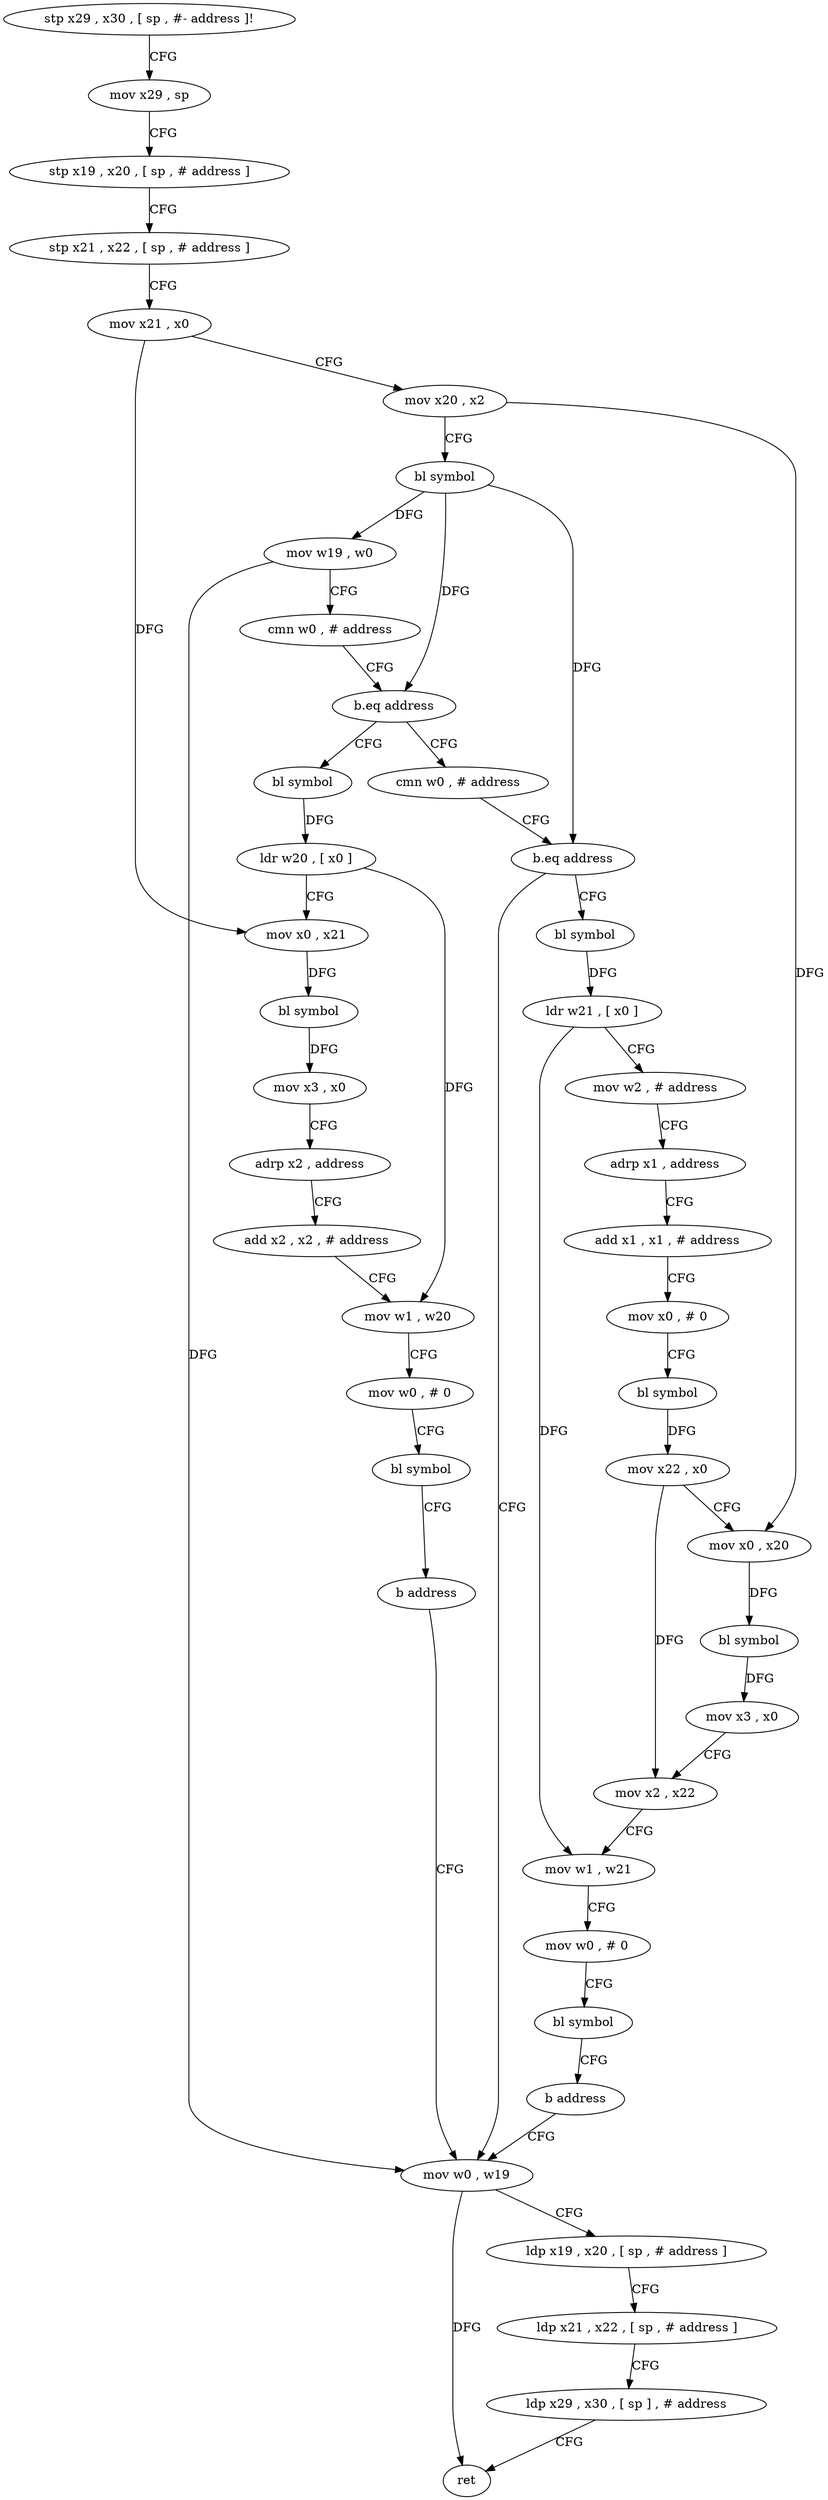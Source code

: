 digraph "func" {
"151928" [label = "stp x29 , x30 , [ sp , #- address ]!" ]
"151932" [label = "mov x29 , sp" ]
"151936" [label = "stp x19 , x20 , [ sp , # address ]" ]
"151940" [label = "stp x21 , x22 , [ sp , # address ]" ]
"151944" [label = "mov x21 , x0" ]
"151948" [label = "mov x20 , x2" ]
"151952" [label = "bl symbol" ]
"151956" [label = "mov w19 , w0" ]
"151960" [label = "cmn w0 , # address" ]
"151964" [label = "b.eq address" ]
"151996" [label = "bl symbol" ]
"151968" [label = "cmn w0 , # address" ]
"152000" [label = "ldr w20 , [ x0 ]" ]
"152004" [label = "mov x0 , x21" ]
"152008" [label = "bl symbol" ]
"152012" [label = "mov x3 , x0" ]
"152016" [label = "adrp x2 , address" ]
"152020" [label = "add x2 , x2 , # address" ]
"152024" [label = "mov w1 , w20" ]
"152028" [label = "mov w0 , # 0" ]
"152032" [label = "bl symbol" ]
"152036" [label = "b address" ]
"151976" [label = "mov w0 , w19" ]
"151972" [label = "b.eq address" ]
"152040" [label = "bl symbol" ]
"151980" [label = "ldp x19 , x20 , [ sp , # address ]" ]
"151984" [label = "ldp x21 , x22 , [ sp , # address ]" ]
"151988" [label = "ldp x29 , x30 , [ sp ] , # address" ]
"151992" [label = "ret" ]
"152044" [label = "ldr w21 , [ x0 ]" ]
"152048" [label = "mov w2 , # address" ]
"152052" [label = "adrp x1 , address" ]
"152056" [label = "add x1 , x1 , # address" ]
"152060" [label = "mov x0 , # 0" ]
"152064" [label = "bl symbol" ]
"152068" [label = "mov x22 , x0" ]
"152072" [label = "mov x0 , x20" ]
"152076" [label = "bl symbol" ]
"152080" [label = "mov x3 , x0" ]
"152084" [label = "mov x2 , x22" ]
"152088" [label = "mov w1 , w21" ]
"152092" [label = "mov w0 , # 0" ]
"152096" [label = "bl symbol" ]
"152100" [label = "b address" ]
"151928" -> "151932" [ label = "CFG" ]
"151932" -> "151936" [ label = "CFG" ]
"151936" -> "151940" [ label = "CFG" ]
"151940" -> "151944" [ label = "CFG" ]
"151944" -> "151948" [ label = "CFG" ]
"151944" -> "152004" [ label = "DFG" ]
"151948" -> "151952" [ label = "CFG" ]
"151948" -> "152072" [ label = "DFG" ]
"151952" -> "151956" [ label = "DFG" ]
"151952" -> "151964" [ label = "DFG" ]
"151952" -> "151972" [ label = "DFG" ]
"151956" -> "151960" [ label = "CFG" ]
"151956" -> "151976" [ label = "DFG" ]
"151960" -> "151964" [ label = "CFG" ]
"151964" -> "151996" [ label = "CFG" ]
"151964" -> "151968" [ label = "CFG" ]
"151996" -> "152000" [ label = "DFG" ]
"151968" -> "151972" [ label = "CFG" ]
"152000" -> "152004" [ label = "CFG" ]
"152000" -> "152024" [ label = "DFG" ]
"152004" -> "152008" [ label = "DFG" ]
"152008" -> "152012" [ label = "DFG" ]
"152012" -> "152016" [ label = "CFG" ]
"152016" -> "152020" [ label = "CFG" ]
"152020" -> "152024" [ label = "CFG" ]
"152024" -> "152028" [ label = "CFG" ]
"152028" -> "152032" [ label = "CFG" ]
"152032" -> "152036" [ label = "CFG" ]
"152036" -> "151976" [ label = "CFG" ]
"151976" -> "151980" [ label = "CFG" ]
"151976" -> "151992" [ label = "DFG" ]
"151972" -> "152040" [ label = "CFG" ]
"151972" -> "151976" [ label = "CFG" ]
"152040" -> "152044" [ label = "DFG" ]
"151980" -> "151984" [ label = "CFG" ]
"151984" -> "151988" [ label = "CFG" ]
"151988" -> "151992" [ label = "CFG" ]
"152044" -> "152048" [ label = "CFG" ]
"152044" -> "152088" [ label = "DFG" ]
"152048" -> "152052" [ label = "CFG" ]
"152052" -> "152056" [ label = "CFG" ]
"152056" -> "152060" [ label = "CFG" ]
"152060" -> "152064" [ label = "CFG" ]
"152064" -> "152068" [ label = "DFG" ]
"152068" -> "152072" [ label = "CFG" ]
"152068" -> "152084" [ label = "DFG" ]
"152072" -> "152076" [ label = "DFG" ]
"152076" -> "152080" [ label = "DFG" ]
"152080" -> "152084" [ label = "CFG" ]
"152084" -> "152088" [ label = "CFG" ]
"152088" -> "152092" [ label = "CFG" ]
"152092" -> "152096" [ label = "CFG" ]
"152096" -> "152100" [ label = "CFG" ]
"152100" -> "151976" [ label = "CFG" ]
}
